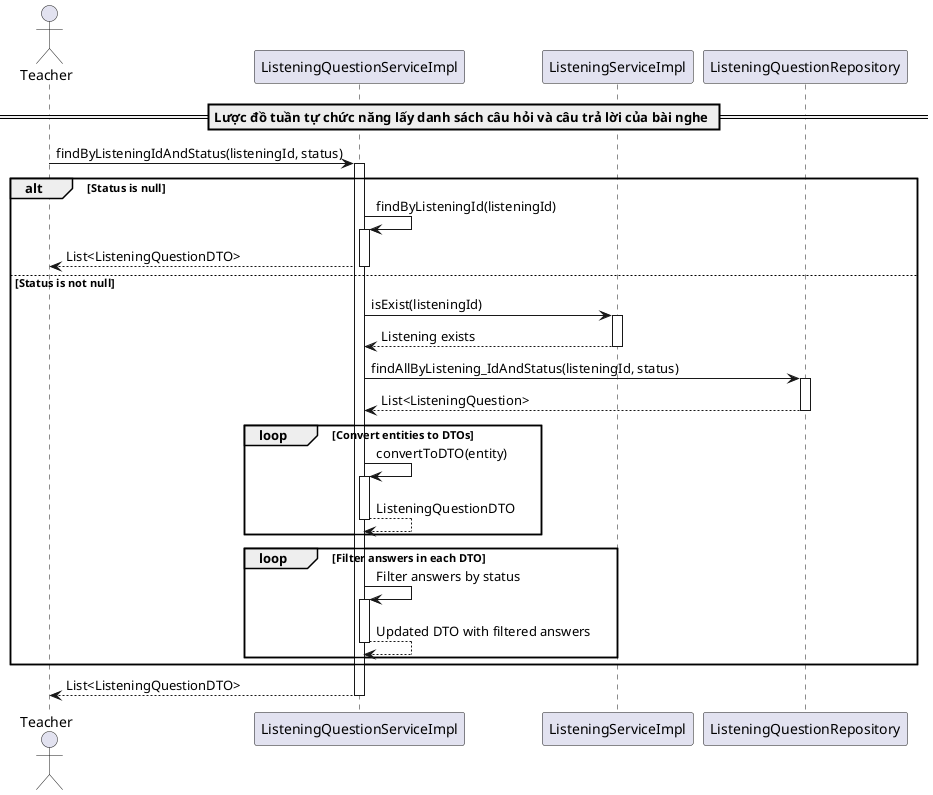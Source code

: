 @startuml findByListeningIdAndStatus

actor Teacher
participant "ListeningQuestionServiceImpl" as ListeningQuestionService
participant "ListeningServiceImpl" as ListeningService
participant "ListeningQuestionRepository" as Repository

== Lược đồ tuần tự chức năng lấy danh sách câu hỏi và câu trả lời của bài nghe ==
Teacher -> ListeningQuestionService: findByListeningIdAndStatus(listeningId, status)
activate ListeningQuestionService

alt Status is null
    ListeningQuestionService -> ListeningQuestionService: findByListeningId(listeningId)
    activate ListeningQuestionService
    ListeningQuestionService --> Teacher: List<ListeningQuestionDTO>
    deactivate ListeningQuestionService
else Status is not null
    ListeningQuestionService -> ListeningService: isExist(listeningId)
    activate ListeningService
    ListeningService --> ListeningQuestionService: Listening exists
    deactivate ListeningService

    ListeningQuestionService -> Repository: findAllByListening_IdAndStatus(listeningId, status)
    activate Repository
    Repository --> ListeningQuestionService: List<ListeningQuestion>
    deactivate Repository

    loop Convert entities to DTOs
        ListeningQuestionService -> ListeningQuestionService: convertToDTO(entity)
        activate ListeningQuestionService
        ListeningQuestionService --> ListeningQuestionService: ListeningQuestionDTO
        deactivate ListeningQuestionService
    end

    loop Filter answers in each DTO
        ListeningQuestionService -> ListeningQuestionService: Filter answers by status
        activate ListeningQuestionService
        ListeningQuestionService --> ListeningQuestionService: Updated DTO with filtered answers
        deactivate ListeningQuestionService
    end
end

ListeningQuestionService --> Teacher: List<ListeningQuestionDTO>
deactivate ListeningQuestionService

@enduml
